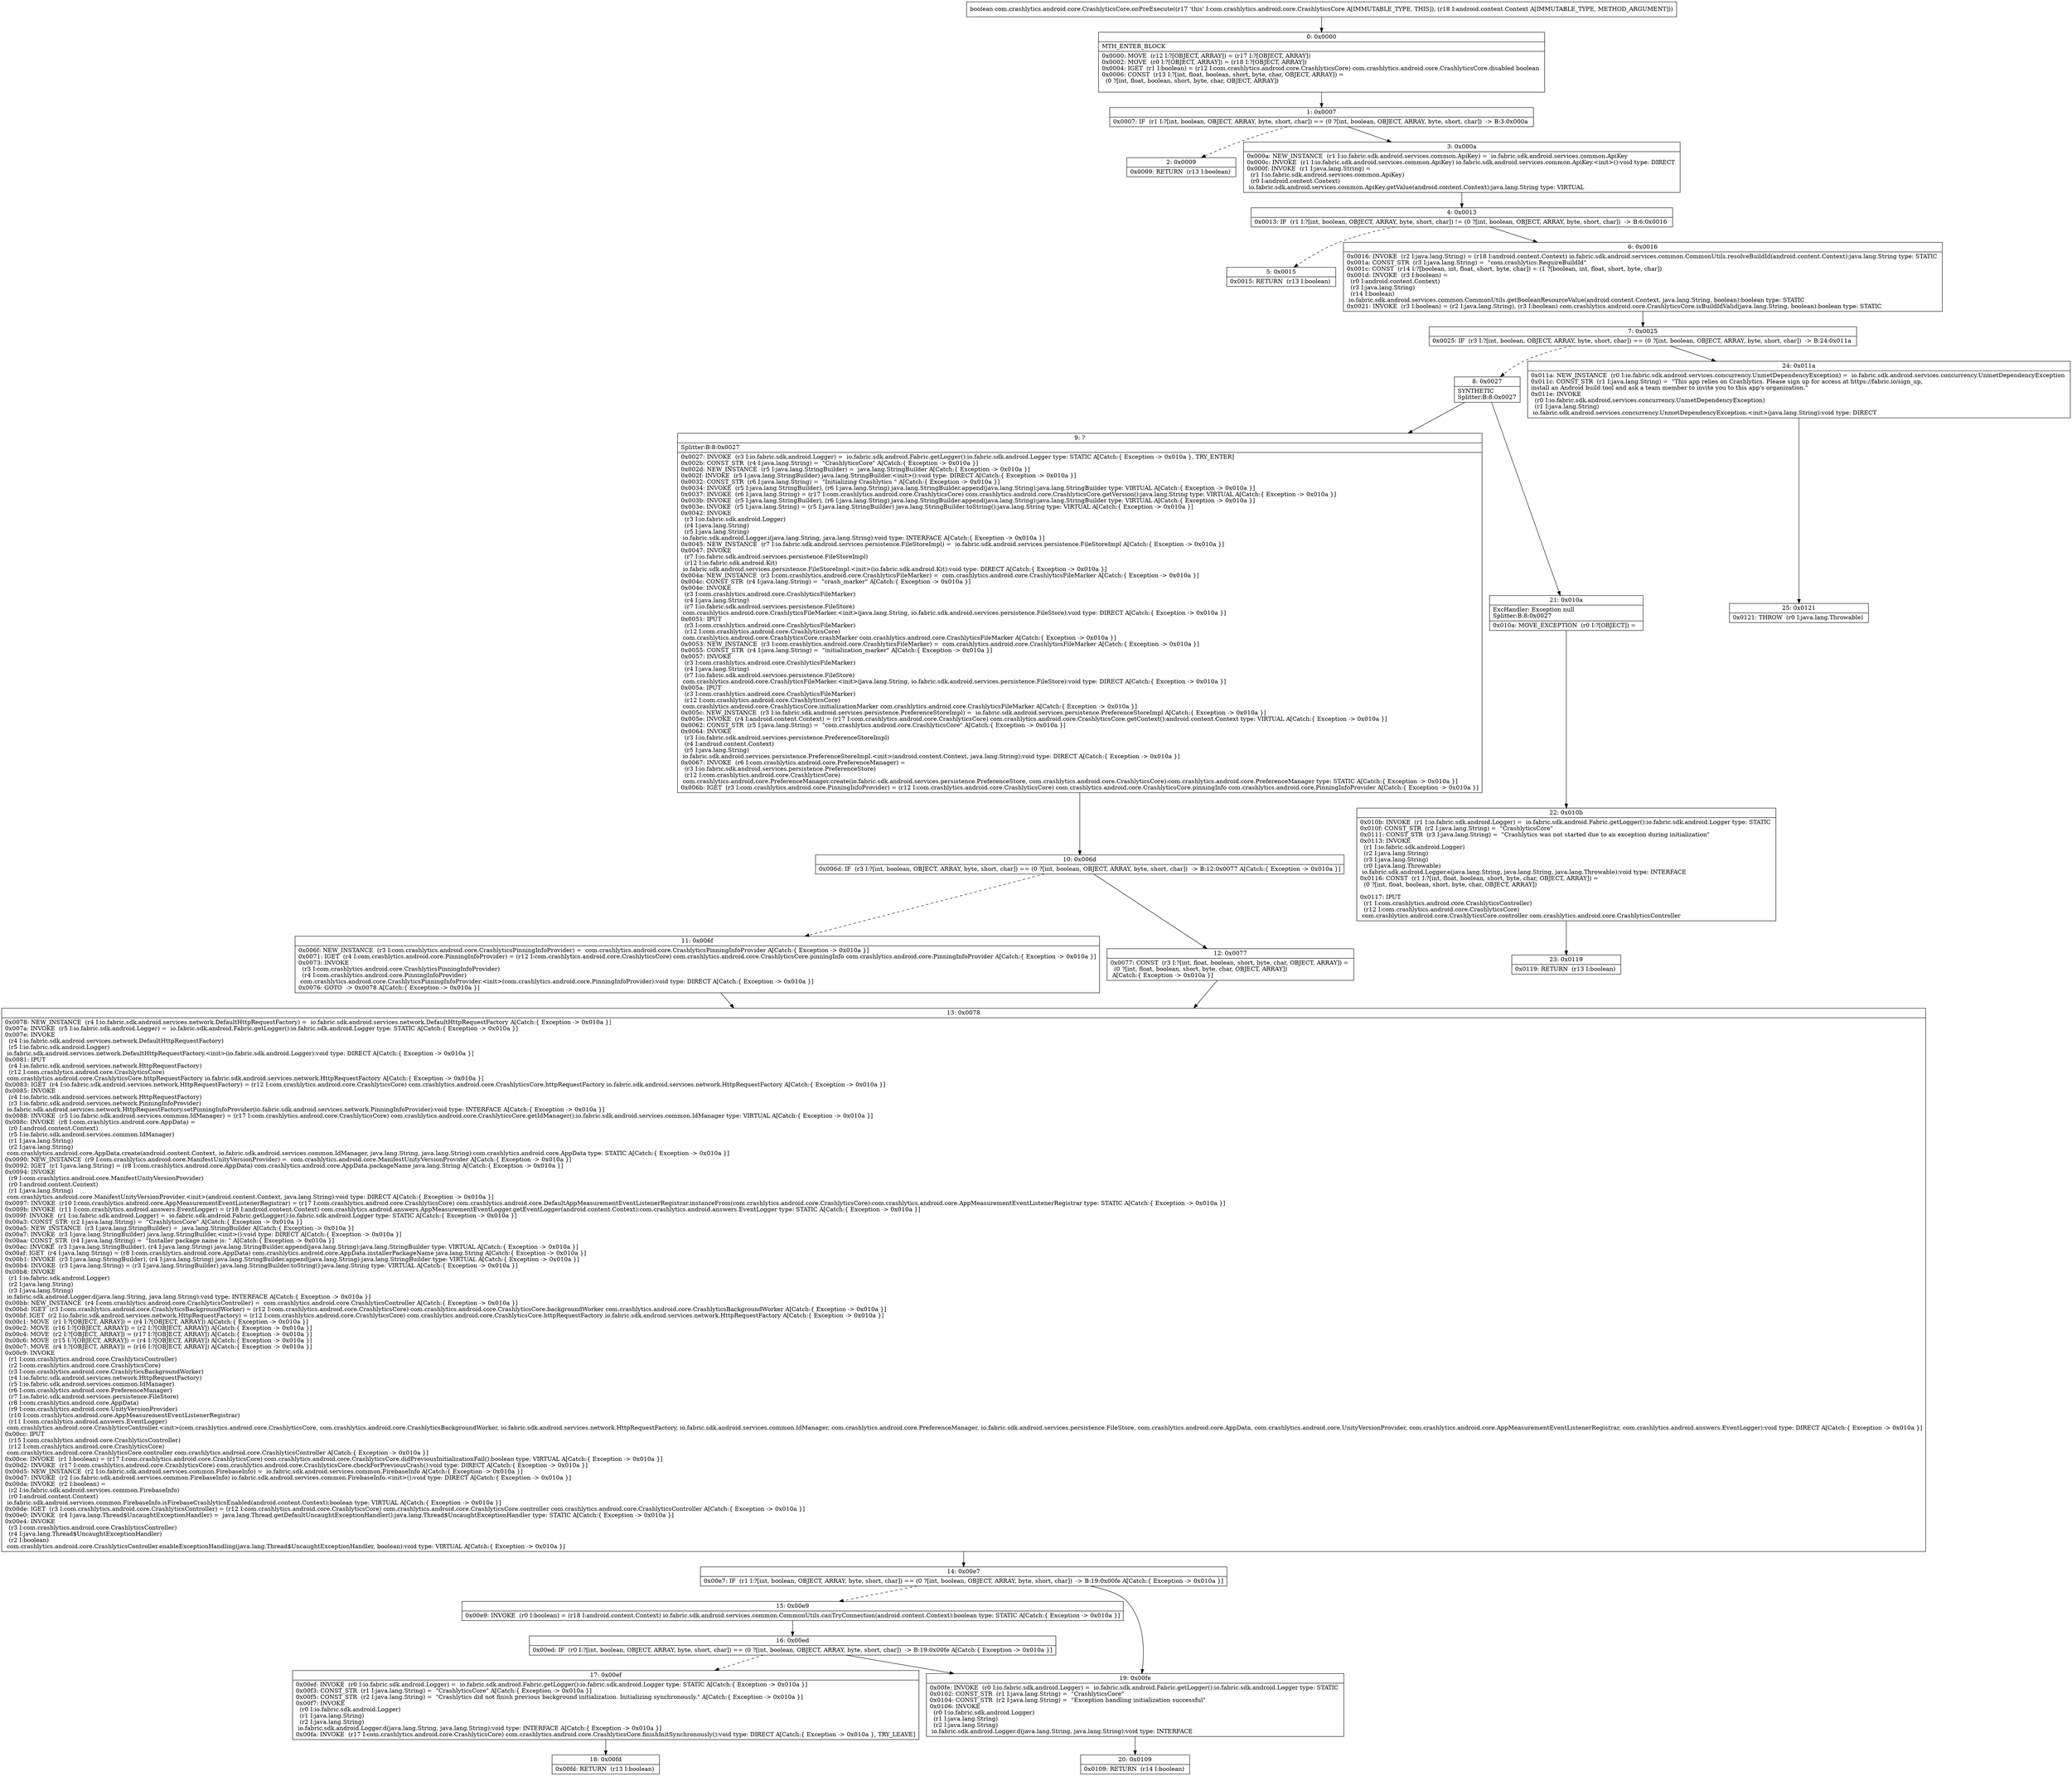 digraph "CFG forcom.crashlytics.android.core.CrashlyticsCore.onPreExecute(Landroid\/content\/Context;)Z" {
Node_0 [shape=record,label="{0\:\ 0x0000|MTH_ENTER_BLOCK\l|0x0000: MOVE  (r12 I:?[OBJECT, ARRAY]) = (r17 I:?[OBJECT, ARRAY]) \l0x0002: MOVE  (r0 I:?[OBJECT, ARRAY]) = (r18 I:?[OBJECT, ARRAY]) \l0x0004: IGET  (r1 I:boolean) = (r12 I:com.crashlytics.android.core.CrashlyticsCore) com.crashlytics.android.core.CrashlyticsCore.disabled boolean \l0x0006: CONST  (r13 I:?[int, float, boolean, short, byte, char, OBJECT, ARRAY]) = \l  (0 ?[int, float, boolean, short, byte, char, OBJECT, ARRAY])\l \l}"];
Node_1 [shape=record,label="{1\:\ 0x0007|0x0007: IF  (r1 I:?[int, boolean, OBJECT, ARRAY, byte, short, char]) == (0 ?[int, boolean, OBJECT, ARRAY, byte, short, char])  \-\> B:3:0x000a \l}"];
Node_2 [shape=record,label="{2\:\ 0x0009|0x0009: RETURN  (r13 I:boolean) \l}"];
Node_3 [shape=record,label="{3\:\ 0x000a|0x000a: NEW_INSTANCE  (r1 I:io.fabric.sdk.android.services.common.ApiKey) =  io.fabric.sdk.android.services.common.ApiKey \l0x000c: INVOKE  (r1 I:io.fabric.sdk.android.services.common.ApiKey) io.fabric.sdk.android.services.common.ApiKey.\<init\>():void type: DIRECT \l0x000f: INVOKE  (r1 I:java.lang.String) = \l  (r1 I:io.fabric.sdk.android.services.common.ApiKey)\l  (r0 I:android.content.Context)\l io.fabric.sdk.android.services.common.ApiKey.getValue(android.content.Context):java.lang.String type: VIRTUAL \l}"];
Node_4 [shape=record,label="{4\:\ 0x0013|0x0013: IF  (r1 I:?[int, boolean, OBJECT, ARRAY, byte, short, char]) != (0 ?[int, boolean, OBJECT, ARRAY, byte, short, char])  \-\> B:6:0x0016 \l}"];
Node_5 [shape=record,label="{5\:\ 0x0015|0x0015: RETURN  (r13 I:boolean) \l}"];
Node_6 [shape=record,label="{6\:\ 0x0016|0x0016: INVOKE  (r2 I:java.lang.String) = (r18 I:android.content.Context) io.fabric.sdk.android.services.common.CommonUtils.resolveBuildId(android.content.Context):java.lang.String type: STATIC \l0x001a: CONST_STR  (r3 I:java.lang.String) =  \"com.crashlytics.RequireBuildId\" \l0x001c: CONST  (r14 I:?[boolean, int, float, short, byte, char]) = (1 ?[boolean, int, float, short, byte, char]) \l0x001d: INVOKE  (r3 I:boolean) = \l  (r0 I:android.content.Context)\l  (r3 I:java.lang.String)\l  (r14 I:boolean)\l io.fabric.sdk.android.services.common.CommonUtils.getBooleanResourceValue(android.content.Context, java.lang.String, boolean):boolean type: STATIC \l0x0021: INVOKE  (r3 I:boolean) = (r2 I:java.lang.String), (r3 I:boolean) com.crashlytics.android.core.CrashlyticsCore.isBuildIdValid(java.lang.String, boolean):boolean type: STATIC \l}"];
Node_7 [shape=record,label="{7\:\ 0x0025|0x0025: IF  (r3 I:?[int, boolean, OBJECT, ARRAY, byte, short, char]) == (0 ?[int, boolean, OBJECT, ARRAY, byte, short, char])  \-\> B:24:0x011a \l}"];
Node_8 [shape=record,label="{8\:\ 0x0027|SYNTHETIC\lSplitter:B:8:0x0027\l}"];
Node_9 [shape=record,label="{9\:\ ?|Splitter:B:8:0x0027\l|0x0027: INVOKE  (r3 I:io.fabric.sdk.android.Logger) =  io.fabric.sdk.android.Fabric.getLogger():io.fabric.sdk.android.Logger type: STATIC A[Catch:\{ Exception \-\> 0x010a \}, TRY_ENTER]\l0x002b: CONST_STR  (r4 I:java.lang.String) =  \"CrashlyticsCore\" A[Catch:\{ Exception \-\> 0x010a \}]\l0x002d: NEW_INSTANCE  (r5 I:java.lang.StringBuilder) =  java.lang.StringBuilder A[Catch:\{ Exception \-\> 0x010a \}]\l0x002f: INVOKE  (r5 I:java.lang.StringBuilder) java.lang.StringBuilder.\<init\>():void type: DIRECT A[Catch:\{ Exception \-\> 0x010a \}]\l0x0032: CONST_STR  (r6 I:java.lang.String) =  \"Initializing Crashlytics \" A[Catch:\{ Exception \-\> 0x010a \}]\l0x0034: INVOKE  (r5 I:java.lang.StringBuilder), (r6 I:java.lang.String) java.lang.StringBuilder.append(java.lang.String):java.lang.StringBuilder type: VIRTUAL A[Catch:\{ Exception \-\> 0x010a \}]\l0x0037: INVOKE  (r6 I:java.lang.String) = (r17 I:com.crashlytics.android.core.CrashlyticsCore) com.crashlytics.android.core.CrashlyticsCore.getVersion():java.lang.String type: VIRTUAL A[Catch:\{ Exception \-\> 0x010a \}]\l0x003b: INVOKE  (r5 I:java.lang.StringBuilder), (r6 I:java.lang.String) java.lang.StringBuilder.append(java.lang.String):java.lang.StringBuilder type: VIRTUAL A[Catch:\{ Exception \-\> 0x010a \}]\l0x003e: INVOKE  (r5 I:java.lang.String) = (r5 I:java.lang.StringBuilder) java.lang.StringBuilder.toString():java.lang.String type: VIRTUAL A[Catch:\{ Exception \-\> 0x010a \}]\l0x0042: INVOKE  \l  (r3 I:io.fabric.sdk.android.Logger)\l  (r4 I:java.lang.String)\l  (r5 I:java.lang.String)\l io.fabric.sdk.android.Logger.i(java.lang.String, java.lang.String):void type: INTERFACE A[Catch:\{ Exception \-\> 0x010a \}]\l0x0045: NEW_INSTANCE  (r7 I:io.fabric.sdk.android.services.persistence.FileStoreImpl) =  io.fabric.sdk.android.services.persistence.FileStoreImpl A[Catch:\{ Exception \-\> 0x010a \}]\l0x0047: INVOKE  \l  (r7 I:io.fabric.sdk.android.services.persistence.FileStoreImpl)\l  (r12 I:io.fabric.sdk.android.Kit)\l io.fabric.sdk.android.services.persistence.FileStoreImpl.\<init\>(io.fabric.sdk.android.Kit):void type: DIRECT A[Catch:\{ Exception \-\> 0x010a \}]\l0x004a: NEW_INSTANCE  (r3 I:com.crashlytics.android.core.CrashlyticsFileMarker) =  com.crashlytics.android.core.CrashlyticsFileMarker A[Catch:\{ Exception \-\> 0x010a \}]\l0x004c: CONST_STR  (r4 I:java.lang.String) =  \"crash_marker\" A[Catch:\{ Exception \-\> 0x010a \}]\l0x004e: INVOKE  \l  (r3 I:com.crashlytics.android.core.CrashlyticsFileMarker)\l  (r4 I:java.lang.String)\l  (r7 I:io.fabric.sdk.android.services.persistence.FileStore)\l com.crashlytics.android.core.CrashlyticsFileMarker.\<init\>(java.lang.String, io.fabric.sdk.android.services.persistence.FileStore):void type: DIRECT A[Catch:\{ Exception \-\> 0x010a \}]\l0x0051: IPUT  \l  (r3 I:com.crashlytics.android.core.CrashlyticsFileMarker)\l  (r12 I:com.crashlytics.android.core.CrashlyticsCore)\l com.crashlytics.android.core.CrashlyticsCore.crashMarker com.crashlytics.android.core.CrashlyticsFileMarker A[Catch:\{ Exception \-\> 0x010a \}]\l0x0053: NEW_INSTANCE  (r3 I:com.crashlytics.android.core.CrashlyticsFileMarker) =  com.crashlytics.android.core.CrashlyticsFileMarker A[Catch:\{ Exception \-\> 0x010a \}]\l0x0055: CONST_STR  (r4 I:java.lang.String) =  \"initialization_marker\" A[Catch:\{ Exception \-\> 0x010a \}]\l0x0057: INVOKE  \l  (r3 I:com.crashlytics.android.core.CrashlyticsFileMarker)\l  (r4 I:java.lang.String)\l  (r7 I:io.fabric.sdk.android.services.persistence.FileStore)\l com.crashlytics.android.core.CrashlyticsFileMarker.\<init\>(java.lang.String, io.fabric.sdk.android.services.persistence.FileStore):void type: DIRECT A[Catch:\{ Exception \-\> 0x010a \}]\l0x005a: IPUT  \l  (r3 I:com.crashlytics.android.core.CrashlyticsFileMarker)\l  (r12 I:com.crashlytics.android.core.CrashlyticsCore)\l com.crashlytics.android.core.CrashlyticsCore.initializationMarker com.crashlytics.android.core.CrashlyticsFileMarker A[Catch:\{ Exception \-\> 0x010a \}]\l0x005c: NEW_INSTANCE  (r3 I:io.fabric.sdk.android.services.persistence.PreferenceStoreImpl) =  io.fabric.sdk.android.services.persistence.PreferenceStoreImpl A[Catch:\{ Exception \-\> 0x010a \}]\l0x005e: INVOKE  (r4 I:android.content.Context) = (r17 I:com.crashlytics.android.core.CrashlyticsCore) com.crashlytics.android.core.CrashlyticsCore.getContext():android.content.Context type: VIRTUAL A[Catch:\{ Exception \-\> 0x010a \}]\l0x0062: CONST_STR  (r5 I:java.lang.String) =  \"com.crashlytics.android.core.CrashlyticsCore\" A[Catch:\{ Exception \-\> 0x010a \}]\l0x0064: INVOKE  \l  (r3 I:io.fabric.sdk.android.services.persistence.PreferenceStoreImpl)\l  (r4 I:android.content.Context)\l  (r5 I:java.lang.String)\l io.fabric.sdk.android.services.persistence.PreferenceStoreImpl.\<init\>(android.content.Context, java.lang.String):void type: DIRECT A[Catch:\{ Exception \-\> 0x010a \}]\l0x0067: INVOKE  (r6 I:com.crashlytics.android.core.PreferenceManager) = \l  (r3 I:io.fabric.sdk.android.services.persistence.PreferenceStore)\l  (r12 I:com.crashlytics.android.core.CrashlyticsCore)\l com.crashlytics.android.core.PreferenceManager.create(io.fabric.sdk.android.services.persistence.PreferenceStore, com.crashlytics.android.core.CrashlyticsCore):com.crashlytics.android.core.PreferenceManager type: STATIC A[Catch:\{ Exception \-\> 0x010a \}]\l0x006b: IGET  (r3 I:com.crashlytics.android.core.PinningInfoProvider) = (r12 I:com.crashlytics.android.core.CrashlyticsCore) com.crashlytics.android.core.CrashlyticsCore.pinningInfo com.crashlytics.android.core.PinningInfoProvider A[Catch:\{ Exception \-\> 0x010a \}]\l}"];
Node_10 [shape=record,label="{10\:\ 0x006d|0x006d: IF  (r3 I:?[int, boolean, OBJECT, ARRAY, byte, short, char]) == (0 ?[int, boolean, OBJECT, ARRAY, byte, short, char])  \-\> B:12:0x0077 A[Catch:\{ Exception \-\> 0x010a \}]\l}"];
Node_11 [shape=record,label="{11\:\ 0x006f|0x006f: NEW_INSTANCE  (r3 I:com.crashlytics.android.core.CrashlyticsPinningInfoProvider) =  com.crashlytics.android.core.CrashlyticsPinningInfoProvider A[Catch:\{ Exception \-\> 0x010a \}]\l0x0071: IGET  (r4 I:com.crashlytics.android.core.PinningInfoProvider) = (r12 I:com.crashlytics.android.core.CrashlyticsCore) com.crashlytics.android.core.CrashlyticsCore.pinningInfo com.crashlytics.android.core.PinningInfoProvider A[Catch:\{ Exception \-\> 0x010a \}]\l0x0073: INVOKE  \l  (r3 I:com.crashlytics.android.core.CrashlyticsPinningInfoProvider)\l  (r4 I:com.crashlytics.android.core.PinningInfoProvider)\l com.crashlytics.android.core.CrashlyticsPinningInfoProvider.\<init\>(com.crashlytics.android.core.PinningInfoProvider):void type: DIRECT A[Catch:\{ Exception \-\> 0x010a \}]\l0x0076: GOTO  \-\> 0x0078 A[Catch:\{ Exception \-\> 0x010a \}]\l}"];
Node_12 [shape=record,label="{12\:\ 0x0077|0x0077: CONST  (r3 I:?[int, float, boolean, short, byte, char, OBJECT, ARRAY]) = \l  (0 ?[int, float, boolean, short, byte, char, OBJECT, ARRAY])\l A[Catch:\{ Exception \-\> 0x010a \}]\l}"];
Node_13 [shape=record,label="{13\:\ 0x0078|0x0078: NEW_INSTANCE  (r4 I:io.fabric.sdk.android.services.network.DefaultHttpRequestFactory) =  io.fabric.sdk.android.services.network.DefaultHttpRequestFactory A[Catch:\{ Exception \-\> 0x010a \}]\l0x007a: INVOKE  (r5 I:io.fabric.sdk.android.Logger) =  io.fabric.sdk.android.Fabric.getLogger():io.fabric.sdk.android.Logger type: STATIC A[Catch:\{ Exception \-\> 0x010a \}]\l0x007e: INVOKE  \l  (r4 I:io.fabric.sdk.android.services.network.DefaultHttpRequestFactory)\l  (r5 I:io.fabric.sdk.android.Logger)\l io.fabric.sdk.android.services.network.DefaultHttpRequestFactory.\<init\>(io.fabric.sdk.android.Logger):void type: DIRECT A[Catch:\{ Exception \-\> 0x010a \}]\l0x0081: IPUT  \l  (r4 I:io.fabric.sdk.android.services.network.HttpRequestFactory)\l  (r12 I:com.crashlytics.android.core.CrashlyticsCore)\l com.crashlytics.android.core.CrashlyticsCore.httpRequestFactory io.fabric.sdk.android.services.network.HttpRequestFactory A[Catch:\{ Exception \-\> 0x010a \}]\l0x0083: IGET  (r4 I:io.fabric.sdk.android.services.network.HttpRequestFactory) = (r12 I:com.crashlytics.android.core.CrashlyticsCore) com.crashlytics.android.core.CrashlyticsCore.httpRequestFactory io.fabric.sdk.android.services.network.HttpRequestFactory A[Catch:\{ Exception \-\> 0x010a \}]\l0x0085: INVOKE  \l  (r4 I:io.fabric.sdk.android.services.network.HttpRequestFactory)\l  (r3 I:io.fabric.sdk.android.services.network.PinningInfoProvider)\l io.fabric.sdk.android.services.network.HttpRequestFactory.setPinningInfoProvider(io.fabric.sdk.android.services.network.PinningInfoProvider):void type: INTERFACE A[Catch:\{ Exception \-\> 0x010a \}]\l0x0088: INVOKE  (r5 I:io.fabric.sdk.android.services.common.IdManager) = (r17 I:com.crashlytics.android.core.CrashlyticsCore) com.crashlytics.android.core.CrashlyticsCore.getIdManager():io.fabric.sdk.android.services.common.IdManager type: VIRTUAL A[Catch:\{ Exception \-\> 0x010a \}]\l0x008c: INVOKE  (r8 I:com.crashlytics.android.core.AppData) = \l  (r0 I:android.content.Context)\l  (r5 I:io.fabric.sdk.android.services.common.IdManager)\l  (r1 I:java.lang.String)\l  (r2 I:java.lang.String)\l com.crashlytics.android.core.AppData.create(android.content.Context, io.fabric.sdk.android.services.common.IdManager, java.lang.String, java.lang.String):com.crashlytics.android.core.AppData type: STATIC A[Catch:\{ Exception \-\> 0x010a \}]\l0x0090: NEW_INSTANCE  (r9 I:com.crashlytics.android.core.ManifestUnityVersionProvider) =  com.crashlytics.android.core.ManifestUnityVersionProvider A[Catch:\{ Exception \-\> 0x010a \}]\l0x0092: IGET  (r1 I:java.lang.String) = (r8 I:com.crashlytics.android.core.AppData) com.crashlytics.android.core.AppData.packageName java.lang.String A[Catch:\{ Exception \-\> 0x010a \}]\l0x0094: INVOKE  \l  (r9 I:com.crashlytics.android.core.ManifestUnityVersionProvider)\l  (r0 I:android.content.Context)\l  (r1 I:java.lang.String)\l com.crashlytics.android.core.ManifestUnityVersionProvider.\<init\>(android.content.Context, java.lang.String):void type: DIRECT A[Catch:\{ Exception \-\> 0x010a \}]\l0x0097: INVOKE  (r10 I:com.crashlytics.android.core.AppMeasurementEventListenerRegistrar) = (r17 I:com.crashlytics.android.core.CrashlyticsCore) com.crashlytics.android.core.DefaultAppMeasurementEventListenerRegistrar.instanceFrom(com.crashlytics.android.core.CrashlyticsCore):com.crashlytics.android.core.AppMeasurementEventListenerRegistrar type: STATIC A[Catch:\{ Exception \-\> 0x010a \}]\l0x009b: INVOKE  (r11 I:com.crashlytics.android.answers.EventLogger) = (r18 I:android.content.Context) com.crashlytics.android.answers.AppMeasurementEventLogger.getEventLogger(android.content.Context):com.crashlytics.android.answers.EventLogger type: STATIC A[Catch:\{ Exception \-\> 0x010a \}]\l0x009f: INVOKE  (r1 I:io.fabric.sdk.android.Logger) =  io.fabric.sdk.android.Fabric.getLogger():io.fabric.sdk.android.Logger type: STATIC A[Catch:\{ Exception \-\> 0x010a \}]\l0x00a3: CONST_STR  (r2 I:java.lang.String) =  \"CrashlyticsCore\" A[Catch:\{ Exception \-\> 0x010a \}]\l0x00a5: NEW_INSTANCE  (r3 I:java.lang.StringBuilder) =  java.lang.StringBuilder A[Catch:\{ Exception \-\> 0x010a \}]\l0x00a7: INVOKE  (r3 I:java.lang.StringBuilder) java.lang.StringBuilder.\<init\>():void type: DIRECT A[Catch:\{ Exception \-\> 0x010a \}]\l0x00aa: CONST_STR  (r4 I:java.lang.String) =  \"Installer package name is: \" A[Catch:\{ Exception \-\> 0x010a \}]\l0x00ac: INVOKE  (r3 I:java.lang.StringBuilder), (r4 I:java.lang.String) java.lang.StringBuilder.append(java.lang.String):java.lang.StringBuilder type: VIRTUAL A[Catch:\{ Exception \-\> 0x010a \}]\l0x00af: IGET  (r4 I:java.lang.String) = (r8 I:com.crashlytics.android.core.AppData) com.crashlytics.android.core.AppData.installerPackageName java.lang.String A[Catch:\{ Exception \-\> 0x010a \}]\l0x00b1: INVOKE  (r3 I:java.lang.StringBuilder), (r4 I:java.lang.String) java.lang.StringBuilder.append(java.lang.String):java.lang.StringBuilder type: VIRTUAL A[Catch:\{ Exception \-\> 0x010a \}]\l0x00b4: INVOKE  (r3 I:java.lang.String) = (r3 I:java.lang.StringBuilder) java.lang.StringBuilder.toString():java.lang.String type: VIRTUAL A[Catch:\{ Exception \-\> 0x010a \}]\l0x00b8: INVOKE  \l  (r1 I:io.fabric.sdk.android.Logger)\l  (r2 I:java.lang.String)\l  (r3 I:java.lang.String)\l io.fabric.sdk.android.Logger.d(java.lang.String, java.lang.String):void type: INTERFACE A[Catch:\{ Exception \-\> 0x010a \}]\l0x00bb: NEW_INSTANCE  (r4 I:com.crashlytics.android.core.CrashlyticsController) =  com.crashlytics.android.core.CrashlyticsController A[Catch:\{ Exception \-\> 0x010a \}]\l0x00bd: IGET  (r3 I:com.crashlytics.android.core.CrashlyticsBackgroundWorker) = (r12 I:com.crashlytics.android.core.CrashlyticsCore) com.crashlytics.android.core.CrashlyticsCore.backgroundWorker com.crashlytics.android.core.CrashlyticsBackgroundWorker A[Catch:\{ Exception \-\> 0x010a \}]\l0x00bf: IGET  (r2 I:io.fabric.sdk.android.services.network.HttpRequestFactory) = (r12 I:com.crashlytics.android.core.CrashlyticsCore) com.crashlytics.android.core.CrashlyticsCore.httpRequestFactory io.fabric.sdk.android.services.network.HttpRequestFactory A[Catch:\{ Exception \-\> 0x010a \}]\l0x00c1: MOVE  (r1 I:?[OBJECT, ARRAY]) = (r4 I:?[OBJECT, ARRAY]) A[Catch:\{ Exception \-\> 0x010a \}]\l0x00c2: MOVE  (r16 I:?[OBJECT, ARRAY]) = (r2 I:?[OBJECT, ARRAY]) A[Catch:\{ Exception \-\> 0x010a \}]\l0x00c4: MOVE  (r2 I:?[OBJECT, ARRAY]) = (r17 I:?[OBJECT, ARRAY]) A[Catch:\{ Exception \-\> 0x010a \}]\l0x00c6: MOVE  (r15 I:?[OBJECT, ARRAY]) = (r4 I:?[OBJECT, ARRAY]) A[Catch:\{ Exception \-\> 0x010a \}]\l0x00c7: MOVE  (r4 I:?[OBJECT, ARRAY]) = (r16 I:?[OBJECT, ARRAY]) A[Catch:\{ Exception \-\> 0x010a \}]\l0x00c9: INVOKE  \l  (r1 I:com.crashlytics.android.core.CrashlyticsController)\l  (r2 I:com.crashlytics.android.core.CrashlyticsCore)\l  (r3 I:com.crashlytics.android.core.CrashlyticsBackgroundWorker)\l  (r4 I:io.fabric.sdk.android.services.network.HttpRequestFactory)\l  (r5 I:io.fabric.sdk.android.services.common.IdManager)\l  (r6 I:com.crashlytics.android.core.PreferenceManager)\l  (r7 I:io.fabric.sdk.android.services.persistence.FileStore)\l  (r8 I:com.crashlytics.android.core.AppData)\l  (r9 I:com.crashlytics.android.core.UnityVersionProvider)\l  (r10 I:com.crashlytics.android.core.AppMeasurementEventListenerRegistrar)\l  (r11 I:com.crashlytics.android.answers.EventLogger)\l com.crashlytics.android.core.CrashlyticsController.\<init\>(com.crashlytics.android.core.CrashlyticsCore, com.crashlytics.android.core.CrashlyticsBackgroundWorker, io.fabric.sdk.android.services.network.HttpRequestFactory, io.fabric.sdk.android.services.common.IdManager, com.crashlytics.android.core.PreferenceManager, io.fabric.sdk.android.services.persistence.FileStore, com.crashlytics.android.core.AppData, com.crashlytics.android.core.UnityVersionProvider, com.crashlytics.android.core.AppMeasurementEventListenerRegistrar, com.crashlytics.android.answers.EventLogger):void type: DIRECT A[Catch:\{ Exception \-\> 0x010a \}]\l0x00cc: IPUT  \l  (r15 I:com.crashlytics.android.core.CrashlyticsController)\l  (r12 I:com.crashlytics.android.core.CrashlyticsCore)\l com.crashlytics.android.core.CrashlyticsCore.controller com.crashlytics.android.core.CrashlyticsController A[Catch:\{ Exception \-\> 0x010a \}]\l0x00ce: INVOKE  (r1 I:boolean) = (r17 I:com.crashlytics.android.core.CrashlyticsCore) com.crashlytics.android.core.CrashlyticsCore.didPreviousInitializationFail():boolean type: VIRTUAL A[Catch:\{ Exception \-\> 0x010a \}]\l0x00d2: INVOKE  (r17 I:com.crashlytics.android.core.CrashlyticsCore) com.crashlytics.android.core.CrashlyticsCore.checkForPreviousCrash():void type: DIRECT A[Catch:\{ Exception \-\> 0x010a \}]\l0x00d5: NEW_INSTANCE  (r2 I:io.fabric.sdk.android.services.common.FirebaseInfo) =  io.fabric.sdk.android.services.common.FirebaseInfo A[Catch:\{ Exception \-\> 0x010a \}]\l0x00d7: INVOKE  (r2 I:io.fabric.sdk.android.services.common.FirebaseInfo) io.fabric.sdk.android.services.common.FirebaseInfo.\<init\>():void type: DIRECT A[Catch:\{ Exception \-\> 0x010a \}]\l0x00da: INVOKE  (r2 I:boolean) = \l  (r2 I:io.fabric.sdk.android.services.common.FirebaseInfo)\l  (r0 I:android.content.Context)\l io.fabric.sdk.android.services.common.FirebaseInfo.isFirebaseCrashlyticsEnabled(android.content.Context):boolean type: VIRTUAL A[Catch:\{ Exception \-\> 0x010a \}]\l0x00de: IGET  (r3 I:com.crashlytics.android.core.CrashlyticsController) = (r12 I:com.crashlytics.android.core.CrashlyticsCore) com.crashlytics.android.core.CrashlyticsCore.controller com.crashlytics.android.core.CrashlyticsController A[Catch:\{ Exception \-\> 0x010a \}]\l0x00e0: INVOKE  (r4 I:java.lang.Thread$UncaughtExceptionHandler) =  java.lang.Thread.getDefaultUncaughtExceptionHandler():java.lang.Thread$UncaughtExceptionHandler type: STATIC A[Catch:\{ Exception \-\> 0x010a \}]\l0x00e4: INVOKE  \l  (r3 I:com.crashlytics.android.core.CrashlyticsController)\l  (r4 I:java.lang.Thread$UncaughtExceptionHandler)\l  (r2 I:boolean)\l com.crashlytics.android.core.CrashlyticsController.enableExceptionHandling(java.lang.Thread$UncaughtExceptionHandler, boolean):void type: VIRTUAL A[Catch:\{ Exception \-\> 0x010a \}]\l}"];
Node_14 [shape=record,label="{14\:\ 0x00e7|0x00e7: IF  (r1 I:?[int, boolean, OBJECT, ARRAY, byte, short, char]) == (0 ?[int, boolean, OBJECT, ARRAY, byte, short, char])  \-\> B:19:0x00fe A[Catch:\{ Exception \-\> 0x010a \}]\l}"];
Node_15 [shape=record,label="{15\:\ 0x00e9|0x00e9: INVOKE  (r0 I:boolean) = (r18 I:android.content.Context) io.fabric.sdk.android.services.common.CommonUtils.canTryConnection(android.content.Context):boolean type: STATIC A[Catch:\{ Exception \-\> 0x010a \}]\l}"];
Node_16 [shape=record,label="{16\:\ 0x00ed|0x00ed: IF  (r0 I:?[int, boolean, OBJECT, ARRAY, byte, short, char]) == (0 ?[int, boolean, OBJECT, ARRAY, byte, short, char])  \-\> B:19:0x00fe A[Catch:\{ Exception \-\> 0x010a \}]\l}"];
Node_17 [shape=record,label="{17\:\ 0x00ef|0x00ef: INVOKE  (r0 I:io.fabric.sdk.android.Logger) =  io.fabric.sdk.android.Fabric.getLogger():io.fabric.sdk.android.Logger type: STATIC A[Catch:\{ Exception \-\> 0x010a \}]\l0x00f3: CONST_STR  (r1 I:java.lang.String) =  \"CrashlyticsCore\" A[Catch:\{ Exception \-\> 0x010a \}]\l0x00f5: CONST_STR  (r2 I:java.lang.String) =  \"Crashlytics did not finish previous background initialization. Initializing synchronously.\" A[Catch:\{ Exception \-\> 0x010a \}]\l0x00f7: INVOKE  \l  (r0 I:io.fabric.sdk.android.Logger)\l  (r1 I:java.lang.String)\l  (r2 I:java.lang.String)\l io.fabric.sdk.android.Logger.d(java.lang.String, java.lang.String):void type: INTERFACE A[Catch:\{ Exception \-\> 0x010a \}]\l0x00fa: INVOKE  (r17 I:com.crashlytics.android.core.CrashlyticsCore) com.crashlytics.android.core.CrashlyticsCore.finishInitSynchronously():void type: DIRECT A[Catch:\{ Exception \-\> 0x010a \}, TRY_LEAVE]\l}"];
Node_18 [shape=record,label="{18\:\ 0x00fd|0x00fd: RETURN  (r13 I:boolean) \l}"];
Node_19 [shape=record,label="{19\:\ 0x00fe|0x00fe: INVOKE  (r0 I:io.fabric.sdk.android.Logger) =  io.fabric.sdk.android.Fabric.getLogger():io.fabric.sdk.android.Logger type: STATIC \l0x0102: CONST_STR  (r1 I:java.lang.String) =  \"CrashlyticsCore\" \l0x0104: CONST_STR  (r2 I:java.lang.String) =  \"Exception handling initialization successful\" \l0x0106: INVOKE  \l  (r0 I:io.fabric.sdk.android.Logger)\l  (r1 I:java.lang.String)\l  (r2 I:java.lang.String)\l io.fabric.sdk.android.Logger.d(java.lang.String, java.lang.String):void type: INTERFACE \l}"];
Node_20 [shape=record,label="{20\:\ 0x0109|0x0109: RETURN  (r14 I:boolean) \l}"];
Node_21 [shape=record,label="{21\:\ 0x010a|ExcHandler: Exception null\lSplitter:B:8:0x0027\l|0x010a: MOVE_EXCEPTION  (r0 I:?[OBJECT]) =  \l}"];
Node_22 [shape=record,label="{22\:\ 0x010b|0x010b: INVOKE  (r1 I:io.fabric.sdk.android.Logger) =  io.fabric.sdk.android.Fabric.getLogger():io.fabric.sdk.android.Logger type: STATIC \l0x010f: CONST_STR  (r2 I:java.lang.String) =  \"CrashlyticsCore\" \l0x0111: CONST_STR  (r3 I:java.lang.String) =  \"Crashlytics was not started due to an exception during initialization\" \l0x0113: INVOKE  \l  (r1 I:io.fabric.sdk.android.Logger)\l  (r2 I:java.lang.String)\l  (r3 I:java.lang.String)\l  (r0 I:java.lang.Throwable)\l io.fabric.sdk.android.Logger.e(java.lang.String, java.lang.String, java.lang.Throwable):void type: INTERFACE \l0x0116: CONST  (r1 I:?[int, float, boolean, short, byte, char, OBJECT, ARRAY]) = \l  (0 ?[int, float, boolean, short, byte, char, OBJECT, ARRAY])\l \l0x0117: IPUT  \l  (r1 I:com.crashlytics.android.core.CrashlyticsController)\l  (r12 I:com.crashlytics.android.core.CrashlyticsCore)\l com.crashlytics.android.core.CrashlyticsCore.controller com.crashlytics.android.core.CrashlyticsController \l}"];
Node_23 [shape=record,label="{23\:\ 0x0119|0x0119: RETURN  (r13 I:boolean) \l}"];
Node_24 [shape=record,label="{24\:\ 0x011a|0x011a: NEW_INSTANCE  (r0 I:io.fabric.sdk.android.services.concurrency.UnmetDependencyException) =  io.fabric.sdk.android.services.concurrency.UnmetDependencyException \l0x011c: CONST_STR  (r1 I:java.lang.String) =  \"This app relies on Crashlytics. Please sign up for access at https:\/\/fabric.io\/sign_up,\linstall an Android build tool and ask a team member to invite you to this app's organization.\" \l0x011e: INVOKE  \l  (r0 I:io.fabric.sdk.android.services.concurrency.UnmetDependencyException)\l  (r1 I:java.lang.String)\l io.fabric.sdk.android.services.concurrency.UnmetDependencyException.\<init\>(java.lang.String):void type: DIRECT \l}"];
Node_25 [shape=record,label="{25\:\ 0x0121|0x0121: THROW  (r0 I:java.lang.Throwable) \l}"];
MethodNode[shape=record,label="{boolean com.crashlytics.android.core.CrashlyticsCore.onPreExecute((r17 'this' I:com.crashlytics.android.core.CrashlyticsCore A[IMMUTABLE_TYPE, THIS]), (r18 I:android.content.Context A[IMMUTABLE_TYPE, METHOD_ARGUMENT])) }"];
MethodNode -> Node_0;
Node_0 -> Node_1;
Node_1 -> Node_2[style=dashed];
Node_1 -> Node_3;
Node_3 -> Node_4;
Node_4 -> Node_5[style=dashed];
Node_4 -> Node_6;
Node_6 -> Node_7;
Node_7 -> Node_8[style=dashed];
Node_7 -> Node_24;
Node_8 -> Node_9;
Node_8 -> Node_21;
Node_9 -> Node_10;
Node_10 -> Node_11[style=dashed];
Node_10 -> Node_12;
Node_11 -> Node_13;
Node_12 -> Node_13;
Node_13 -> Node_14;
Node_14 -> Node_15[style=dashed];
Node_14 -> Node_19;
Node_15 -> Node_16;
Node_16 -> Node_17[style=dashed];
Node_16 -> Node_19;
Node_17 -> Node_18;
Node_19 -> Node_20;
Node_21 -> Node_22;
Node_22 -> Node_23;
Node_24 -> Node_25;
}

